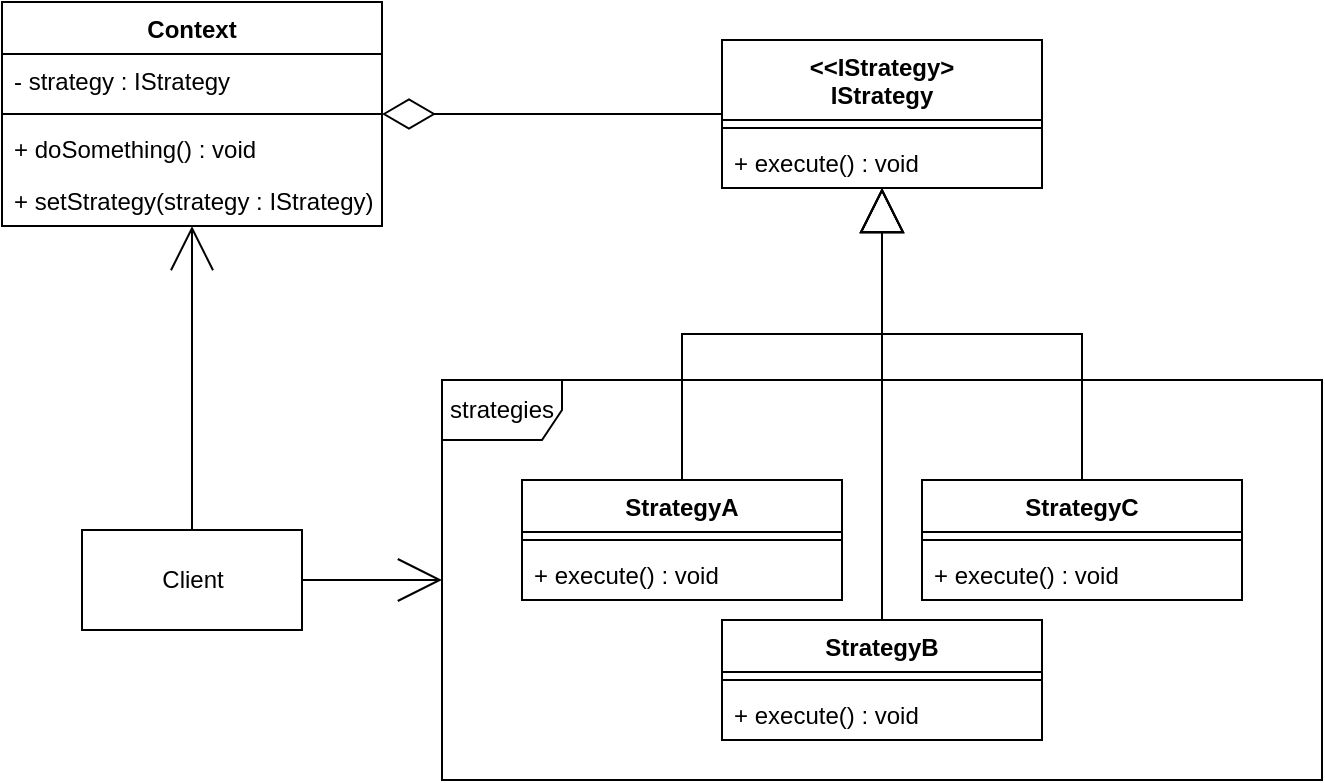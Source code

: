 <mxfile version="13.7.9" type="embed" pages="3"><diagram id="2H1r-UKmq5W1h1R0CIxt" name="definition"><mxGraphModel dx="1855" dy="914" grid="1" gridSize="10" guides="1" tooltips="1" connect="1" arrows="1" fold="1" page="1" pageScale="1" pageWidth="850" pageHeight="1100" math="0" shadow="0"><root><mxCell id="e2Mvlc5sR4nBUYm1DKYj-0"/><mxCell id="e2Mvlc5sR4nBUYm1DKYj-1" parent="e2Mvlc5sR4nBUYm1DKYj-0"/><mxCell id="e2Mvlc5sR4nBUYm1DKYj-33" value="strategies" style="shape=umlFrame;whiteSpace=wrap;html=1;" parent="e2Mvlc5sR4nBUYm1DKYj-1" vertex="1"><mxGeometry x="330" y="599" width="440" height="200" as="geometry"/></mxCell><mxCell id="e2Mvlc5sR4nBUYm1DKYj-28" value="Client" style="html=1;" parent="e2Mvlc5sR4nBUYm1DKYj-1" vertex="1"><mxGeometry x="150" y="674" width="110" height="50" as="geometry"/></mxCell><mxCell id="e2Mvlc5sR4nBUYm1DKYj-29" value="" style="endArrow=none;html=1;endSize=14;startArrow=diamondThin;startSize=24;startFill=0;edgeStyle=orthogonalEdgeStyle;align=left;verticalAlign=bottom;endFill=0;" parent="e2Mvlc5sR4nBUYm1DKYj-1" source="e2Mvlc5sR4nBUYm1DKYj-2" target="e2Mvlc5sR4nBUYm1DKYj-7" edge="1"><mxGeometry x="-1" y="3" relative="1" as="geometry"><mxPoint x="-70" y="699" as="sourcePoint"/><mxPoint x="90" y="699" as="targetPoint"/></mxGeometry></mxCell><mxCell id="e2Mvlc5sR4nBUYm1DKYj-32" value="" style="endArrow=open;endSize=20;html=1;" parent="e2Mvlc5sR4nBUYm1DKYj-1" source="e2Mvlc5sR4nBUYm1DKYj-28" target="e2Mvlc5sR4nBUYm1DKYj-2" edge="1"><mxGeometry width="160" relative="1" as="geometry"><mxPoint x="-10" y="609" as="sourcePoint"/><mxPoint x="190" y="529" as="targetPoint"/></mxGeometry></mxCell><mxCell id="e2Mvlc5sR4nBUYm1DKYj-34" value="" style="endArrow=block;endSize=20;endFill=0;html=1;rounded=0;edgeStyle=orthogonalEdgeStyle;" parent="e2Mvlc5sR4nBUYm1DKYj-1" source="e2Mvlc5sR4nBUYm1DKYj-15" target="e2Mvlc5sR4nBUYm1DKYj-7" edge="1"><mxGeometry width="160" relative="1" as="geometry"><mxPoint x="160" y="799" as="sourcePoint"/><mxPoint x="360" y="769" as="targetPoint"/></mxGeometry></mxCell><mxCell id="e2Mvlc5sR4nBUYm1DKYj-35" value="" style="endArrow=block;endSize=20;endFill=0;html=1;rounded=0;edgeStyle=orthogonalEdgeStyle;" parent="e2Mvlc5sR4nBUYm1DKYj-1" source="e2Mvlc5sR4nBUYm1DKYj-19" target="e2Mvlc5sR4nBUYm1DKYj-7" edge="1"><mxGeometry width="160" relative="1" as="geometry"><mxPoint x="460" y="659" as="sourcePoint"/><mxPoint x="530" y="513" as="targetPoint"/></mxGeometry></mxCell><mxCell id="e2Mvlc5sR4nBUYm1DKYj-36" value="" style="endArrow=block;endSize=20;endFill=0;html=1;rounded=0;edgeStyle=orthogonalEdgeStyle;" parent="e2Mvlc5sR4nBUYm1DKYj-1" source="e2Mvlc5sR4nBUYm1DKYj-22" target="e2Mvlc5sR4nBUYm1DKYj-7" edge="1"><mxGeometry width="160" relative="1" as="geometry"><mxPoint x="560" y="729" as="sourcePoint"/><mxPoint x="530" y="513" as="targetPoint"/></mxGeometry></mxCell><mxCell id="e2Mvlc5sR4nBUYm1DKYj-37" value="" style="endArrow=open;endSize=20;html=1;" parent="e2Mvlc5sR4nBUYm1DKYj-1" source="e2Mvlc5sR4nBUYm1DKYj-28" target="e2Mvlc5sR4nBUYm1DKYj-33" edge="1"><mxGeometry width="160" relative="1" as="geometry"><mxPoint x="215" y="659" as="sourcePoint"/><mxPoint x="215" y="532" as="targetPoint"/></mxGeometry></mxCell><mxCell id="e2Mvlc5sR4nBUYm1DKYj-7" value="&lt;&lt;IStrategy&gt;&#10;IStrategy" style="swimlane;fontStyle=1;align=center;verticalAlign=top;childLayout=stackLayout;horizontal=1;startSize=40;horizontalStack=0;resizeParent=1;resizeParentMax=0;resizeLast=0;collapsible=1;marginBottom=0;" parent="e2Mvlc5sR4nBUYm1DKYj-1" vertex="1"><mxGeometry x="470" y="429" width="160" height="74" as="geometry"/></mxCell><mxCell id="e2Mvlc5sR4nBUYm1DKYj-9" value="" style="line;strokeWidth=1;fillColor=none;align=left;verticalAlign=middle;spacingTop=-1;spacingLeft=3;spacingRight=3;rotatable=0;labelPosition=right;points=[];portConstraint=eastwest;" parent="e2Mvlc5sR4nBUYm1DKYj-7" vertex="1"><mxGeometry y="40" width="160" height="8" as="geometry"/></mxCell><mxCell id="e2Mvlc5sR4nBUYm1DKYj-10" value="+ execute() : void" style="text;strokeColor=none;fillColor=none;align=left;verticalAlign=top;spacingLeft=4;spacingRight=4;overflow=hidden;rotatable=0;points=[[0,0.5],[1,0.5]];portConstraint=eastwest;" parent="e2Mvlc5sR4nBUYm1DKYj-7" vertex="1"><mxGeometry y="48" width="160" height="26" as="geometry"/></mxCell><mxCell id="e2Mvlc5sR4nBUYm1DKYj-19" value="StrategyB" style="swimlane;fontStyle=1;align=center;verticalAlign=top;childLayout=stackLayout;horizontal=1;startSize=26;horizontalStack=0;resizeParent=1;resizeParentMax=0;resizeLast=0;collapsible=1;marginBottom=0;" parent="e2Mvlc5sR4nBUYm1DKYj-1" vertex="1"><mxGeometry x="470" y="719" width="160" height="60" as="geometry"/></mxCell><mxCell id="e2Mvlc5sR4nBUYm1DKYj-20" value="" style="line;strokeWidth=1;fillColor=none;align=left;verticalAlign=middle;spacingTop=-1;spacingLeft=3;spacingRight=3;rotatable=0;labelPosition=right;points=[];portConstraint=eastwest;" parent="e2Mvlc5sR4nBUYm1DKYj-19" vertex="1"><mxGeometry y="26" width="160" height="8" as="geometry"/></mxCell><mxCell id="e2Mvlc5sR4nBUYm1DKYj-21" value="+ execute() : void" style="text;strokeColor=none;fillColor=none;align=left;verticalAlign=top;spacingLeft=4;spacingRight=4;overflow=hidden;rotatable=0;points=[[0,0.5],[1,0.5]];portConstraint=eastwest;" parent="e2Mvlc5sR4nBUYm1DKYj-19" vertex="1"><mxGeometry y="34" width="160" height="26" as="geometry"/></mxCell><mxCell id="e2Mvlc5sR4nBUYm1DKYj-15" value="StrategyA" style="swimlane;fontStyle=1;align=center;verticalAlign=top;childLayout=stackLayout;horizontal=1;startSize=26;horizontalStack=0;resizeParent=1;resizeParentMax=0;resizeLast=0;collapsible=1;marginBottom=0;" parent="e2Mvlc5sR4nBUYm1DKYj-1" vertex="1"><mxGeometry x="370" y="649" width="160" height="60" as="geometry"/></mxCell><mxCell id="e2Mvlc5sR4nBUYm1DKYj-17" value="" style="line;strokeWidth=1;fillColor=none;align=left;verticalAlign=middle;spacingTop=-1;spacingLeft=3;spacingRight=3;rotatable=0;labelPosition=right;points=[];portConstraint=eastwest;" parent="e2Mvlc5sR4nBUYm1DKYj-15" vertex="1"><mxGeometry y="26" width="160" height="8" as="geometry"/></mxCell><mxCell id="e2Mvlc5sR4nBUYm1DKYj-18" value="+ execute() : void" style="text;strokeColor=none;fillColor=none;align=left;verticalAlign=top;spacingLeft=4;spacingRight=4;overflow=hidden;rotatable=0;points=[[0,0.5],[1,0.5]];portConstraint=eastwest;" parent="e2Mvlc5sR4nBUYm1DKYj-15" vertex="1"><mxGeometry y="34" width="160" height="26" as="geometry"/></mxCell><mxCell id="e2Mvlc5sR4nBUYm1DKYj-22" value="StrategyC" style="swimlane;fontStyle=1;align=center;verticalAlign=top;childLayout=stackLayout;horizontal=1;startSize=26;horizontalStack=0;resizeParent=1;resizeParentMax=0;resizeLast=0;collapsible=1;marginBottom=0;" parent="e2Mvlc5sR4nBUYm1DKYj-1" vertex="1"><mxGeometry x="570" y="649" width="160" height="60" as="geometry"/></mxCell><mxCell id="e2Mvlc5sR4nBUYm1DKYj-23" value="" style="line;strokeWidth=1;fillColor=none;align=left;verticalAlign=middle;spacingTop=-1;spacingLeft=3;spacingRight=3;rotatable=0;labelPosition=right;points=[];portConstraint=eastwest;" parent="e2Mvlc5sR4nBUYm1DKYj-22" vertex="1"><mxGeometry y="26" width="160" height="8" as="geometry"/></mxCell><mxCell id="e2Mvlc5sR4nBUYm1DKYj-24" value="+ execute() : void" style="text;strokeColor=none;fillColor=none;align=left;verticalAlign=top;spacingLeft=4;spacingRight=4;overflow=hidden;rotatable=0;points=[[0,0.5],[1,0.5]];portConstraint=eastwest;" parent="e2Mvlc5sR4nBUYm1DKYj-22" vertex="1"><mxGeometry y="34" width="160" height="26" as="geometry"/></mxCell><mxCell id="e2Mvlc5sR4nBUYm1DKYj-2" value="Context" style="swimlane;fontStyle=1;align=center;verticalAlign=top;childLayout=stackLayout;horizontal=1;startSize=26;horizontalStack=0;resizeParent=1;resizeParentMax=0;resizeLast=0;collapsible=1;marginBottom=0;" parent="e2Mvlc5sR4nBUYm1DKYj-1" vertex="1"><mxGeometry x="110" y="410" width="190" height="112" as="geometry"/></mxCell><mxCell id="e2Mvlc5sR4nBUYm1DKYj-3" value="- strategy : IStrategy" style="text;strokeColor=none;fillColor=none;align=left;verticalAlign=top;spacingLeft=4;spacingRight=4;overflow=hidden;rotatable=0;points=[[0,0.5],[1,0.5]];portConstraint=eastwest;" parent="e2Mvlc5sR4nBUYm1DKYj-2" vertex="1"><mxGeometry y="26" width="190" height="26" as="geometry"/></mxCell><mxCell id="e2Mvlc5sR4nBUYm1DKYj-4" value="" style="line;strokeWidth=1;fillColor=none;align=left;verticalAlign=middle;spacingTop=-1;spacingLeft=3;spacingRight=3;rotatable=0;labelPosition=right;points=[];portConstraint=eastwest;" parent="e2Mvlc5sR4nBUYm1DKYj-2" vertex="1"><mxGeometry y="52" width="190" height="8" as="geometry"/></mxCell><mxCell id="e2Mvlc5sR4nBUYm1DKYj-6" value="+ doSomething() : void" style="text;strokeColor=none;fillColor=none;align=left;verticalAlign=top;spacingLeft=4;spacingRight=4;overflow=hidden;rotatable=0;points=[[0,0.5],[1,0.5]];portConstraint=eastwest;" parent="e2Mvlc5sR4nBUYm1DKYj-2" vertex="1"><mxGeometry y="60" width="190" height="26" as="geometry"/></mxCell><mxCell id="e2Mvlc5sR4nBUYm1DKYj-5" value="+ setStrategy(strategy : IStrategy)" style="text;strokeColor=none;fillColor=none;align=left;verticalAlign=top;spacingLeft=4;spacingRight=4;overflow=hidden;rotatable=0;points=[[0,0.5],[1,0.5]];portConstraint=eastwest;" parent="e2Mvlc5sR4nBUYm1DKYj-2" vertex="1"><mxGeometry y="86" width="190" height="26" as="geometry"/></mxCell></root></mxGraphModel></diagram><diagram id="PN8dM30dJja1p0zS_vNu" name="master"><mxGraphModel dx="1855" dy="914" grid="1" gridSize="10" guides="1" tooltips="1" connect="1" arrows="1" fold="1" page="1" pageScale="1" pageWidth="850" pageHeight="1100" math="0" shadow="0"><root><mxCell id="0"/><mxCell id="1" parent="0"/><mxCell id="6" value="NavigationSystem" style="swimlane;fontStyle=1;align=center;verticalAlign=top;childLayout=stackLayout;horizontal=1;startSize=26;horizontalStack=0;resizeParent=1;resizeParentMax=0;resizeLast=0;collapsible=1;marginBottom=0;" parent="1" vertex="1"><mxGeometry x="300" y="249" width="390" height="190" as="geometry"/></mxCell><mxCell id="7" value="- transportMethod : TransportMethod" style="text;strokeColor=none;fillColor=none;align=left;verticalAlign=top;spacingLeft=4;spacingRight=4;overflow=hidden;rotatable=0;points=[[0,0.5],[1,0.5]];portConstraint=eastwest;" parent="6" vertex="1"><mxGeometry y="26" width="390" height="26" as="geometry"/></mxCell><mxCell id="8" value="" style="line;strokeWidth=1;fillColor=none;align=left;verticalAlign=middle;spacingTop=-1;spacingLeft=3;spacingRight=3;rotatable=0;labelPosition=right;points=[];portConstraint=eastwest;" parent="6" vertex="1"><mxGeometry y="52" width="390" height="8" as="geometry"/></mxCell><mxCell id="9" value="+ findRoute(String startingPoint, String destinationPoint) : Route" style="text;strokeColor=none;fillColor=none;align=left;verticalAlign=top;spacingLeft=4;spacingRight=4;overflow=hidden;rotatable=0;points=[[0,0.5],[1,0.5]];portConstraint=eastwest;" parent="6" vertex="1"><mxGeometry y="60" width="390" height="26" as="geometry"/></mxCell><mxCell id="14" value="+ setTransportMethod(TransportMethod method) : void" style="text;strokeColor=none;fillColor=none;align=left;verticalAlign=top;spacingLeft=4;spacingRight=4;overflow=hidden;rotatable=0;points=[[0,0.5],[1,0.5]];portConstraint=eastwest;" parent="6" vertex="1"><mxGeometry y="86" width="390" height="26" as="geometry"/></mxCell><mxCell id="29" value="- findCarRoute(String startingPoint, String destinationPoint) : Route" style="text;strokeColor=none;fillColor=none;align=left;verticalAlign=top;spacingLeft=4;spacingRight=4;overflow=hidden;rotatable=0;points=[[0,0.5],[1,0.5]];portConstraint=eastwest;" parent="6" vertex="1"><mxGeometry y="112" width="390" height="26" as="geometry"/></mxCell><mxCell id="30" value="- findBusRoute(String startingPoint, String destinationPoint) : Route" style="text;strokeColor=none;fillColor=none;align=left;verticalAlign=top;spacingLeft=4;spacingRight=4;overflow=hidden;rotatable=0;points=[[0,0.5],[1,0.5]];portConstraint=eastwest;" parent="6" vertex="1"><mxGeometry y="138" width="390" height="26" as="geometry"/></mxCell><mxCell id="31" value="- findWalkingRoute(String startingPoint, String destinationPoint) : Route" style="text;strokeColor=none;fillColor=none;align=left;verticalAlign=top;spacingLeft=4;spacingRight=4;overflow=hidden;rotatable=0;points=[[0,0.5],[1,0.5]];portConstraint=eastwest;" parent="6" vertex="1"><mxGeometry y="164" width="390" height="26" as="geometry"/></mxCell><mxCell id="16" value="" style="endArrow=open;endSize=12;html=1;" parent="1" source="6" target="10" edge="1"><mxGeometry width="160" relative="1" as="geometry"><mxPoint x="370" y="530" as="sourcePoint"/><mxPoint x="530" y="530" as="targetPoint"/></mxGeometry></mxCell><mxCell id="25" value="" style="endArrow=open;endSize=12;html=1;edgeStyle=orthogonalEdgeStyle;rounded=0;" parent="1" source="6" target="21" edge="1"><mxGeometry width="160" relative="1" as="geometry"><mxPoint x="310" y="315" as="sourcePoint"/><mxPoint x="240" y="315" as="targetPoint"/><Array as="points"><mxPoint x="470" y="170"/></Array></mxGeometry></mxCell><mxCell id="10" value="&lt;&lt;enum&gt;&gt;&#10;TransportMethod" style="swimlane;fontStyle=1;childLayout=stackLayout;horizontal=1;startSize=30;fillColor=none;horizontalStack=0;resizeParent=1;resizeParentMax=0;resizeLast=0;collapsible=1;marginBottom=0;" parent="1" vertex="1"><mxGeometry x="80" y="290" width="140" height="108" as="geometry"/></mxCell><mxCell id="11" value="Walking" style="text;strokeColor=none;fillColor=none;align=left;verticalAlign=top;spacingLeft=4;spacingRight=4;overflow=hidden;rotatable=0;points=[[0,0.5],[1,0.5]];portConstraint=eastwest;" parent="10" vertex="1"><mxGeometry y="30" width="140" height="26" as="geometry"/></mxCell><mxCell id="12" value="Car" style="text;strokeColor=none;fillColor=none;align=left;verticalAlign=top;spacingLeft=4;spacingRight=4;overflow=hidden;rotatable=0;points=[[0,0.5],[1,0.5]];portConstraint=eastwest;" parent="10" vertex="1"><mxGeometry y="56" width="140" height="26" as="geometry"/></mxCell><mxCell id="13" value="Bus" style="text;strokeColor=none;fillColor=none;align=left;verticalAlign=top;spacingLeft=4;spacingRight=4;overflow=hidden;rotatable=0;points=[[0,0.5],[1,0.5]];portConstraint=eastwest;" parent="10" vertex="1"><mxGeometry y="82" width="140" height="26" as="geometry"/></mxCell><mxCell id="21" value="Route" style="swimlane;fontStyle=1;align=center;verticalAlign=top;childLayout=stackLayout;horizontal=1;startSize=26;horizontalStack=0;resizeParent=1;resizeParentMax=0;resizeLast=0;collapsible=1;marginBottom=0;" parent="1" vertex="1"><mxGeometry x="410" y="90" width="160" height="86" as="geometry"/></mxCell><mxCell id="22" value="- waypoints : String[]" style="text;strokeColor=none;fillColor=none;align=left;verticalAlign=top;spacingLeft=4;spacingRight=4;overflow=hidden;rotatable=0;points=[[0,0.5],[1,0.5]];portConstraint=eastwest;" parent="21" vertex="1"><mxGeometry y="26" width="160" height="26" as="geometry"/></mxCell><mxCell id="23" value="" style="line;strokeWidth=1;fillColor=none;align=left;verticalAlign=middle;spacingTop=-1;spacingLeft=3;spacingRight=3;rotatable=0;labelPosition=right;points=[];portConstraint=eastwest;" parent="21" vertex="1"><mxGeometry y="52" width="160" height="8" as="geometry"/></mxCell><mxCell id="24" value="+ Route(String... waypoints)" style="text;strokeColor=none;fillColor=none;align=left;verticalAlign=top;spacingLeft=4;spacingRight=4;overflow=hidden;rotatable=0;points=[[0,0.5],[1,0.5]];portConstraint=eastwest;" parent="21" vertex="1"><mxGeometry y="60" width="160" height="26" as="geometry"/></mxCell></root></mxGraphModel></diagram><diagram name="solution" id="D8sKRP1oS2yhG3VYsqZf"><mxGraphModel dx="1875" dy="927" grid="1" gridSize="10" guides="1" tooltips="1" connect="1" arrows="1" fold="1" page="1" pageScale="1" pageWidth="850" pageHeight="1100" math="0" shadow="0"><root><mxCell id="wlqWlhn2EDavPCWK1rCe-0"/><mxCell id="wlqWlhn2EDavPCWK1rCe-1" parent="wlqWlhn2EDavPCWK1rCe-0"/><mxCell id="ZKSETpBLUrU4-MuXyClp-0" value="NavigationSystem" style="swimlane;fontStyle=1;align=center;verticalAlign=top;childLayout=stackLayout;horizontal=1;startSize=26;horizontalStack=0;resizeParent=1;resizeParentMax=0;resizeLast=0;collapsible=1;marginBottom=0;" parent="wlqWlhn2EDavPCWK1rCe-1" vertex="1"><mxGeometry x="310" y="259" width="390" height="242" as="geometry"/></mxCell><mxCell id="ZKSETpBLUrU4-MuXyClp-1" value="- transportMethod : TransportMethod" style="text;strokeColor=none;fillColor=#FF9999;align=left;verticalAlign=top;spacingLeft=4;spacingRight=4;overflow=hidden;rotatable=0;points=[[0,0.5],[1,0.5]];portConstraint=eastwest;" parent="ZKSETpBLUrU4-MuXyClp-0" vertex="1"><mxGeometry y="26" width="390" height="26" as="geometry"/></mxCell><mxCell id="ZKSETpBLUrU4-MuXyClp-23" value="- routeStrategy : IRouteStrategy" style="text;strokeColor=none;fillColor=none;align=left;verticalAlign=top;spacingLeft=4;spacingRight=4;overflow=hidden;rotatable=0;points=[[0,0.5],[1,0.5]];portConstraint=eastwest;" parent="ZKSETpBLUrU4-MuXyClp-0" vertex="1"><mxGeometry y="52" width="390" height="26" as="geometry"/></mxCell><mxCell id="ZKSETpBLUrU4-MuXyClp-2" value="" style="line;strokeWidth=1;fillColor=none;align=left;verticalAlign=middle;spacingTop=-1;spacingLeft=3;spacingRight=3;rotatable=0;labelPosition=right;points=[];portConstraint=eastwest;" parent="ZKSETpBLUrU4-MuXyClp-0" vertex="1"><mxGeometry y="78" width="390" height="8" as="geometry"/></mxCell><mxCell id="ZKSETpBLUrU4-MuXyClp-3" value="+ findRoute(String startingPoint, String destinationPoint) : Route" style="text;strokeColor=none;fillColor=none;align=left;verticalAlign=top;spacingLeft=4;spacingRight=4;overflow=hidden;rotatable=0;points=[[0,0.5],[1,0.5]];portConstraint=eastwest;" parent="ZKSETpBLUrU4-MuXyClp-0" vertex="1"><mxGeometry y="86" width="390" height="26" as="geometry"/></mxCell><mxCell id="ZKSETpBLUrU4-MuXyClp-4" value="+ setTransportMethod(TransportMethod method) : void" style="text;strokeColor=none;fillColor=#FF9999;align=left;verticalAlign=top;spacingLeft=4;spacingRight=4;overflow=hidden;rotatable=0;points=[[0,0.5],[1,0.5]];portConstraint=eastwest;" parent="ZKSETpBLUrU4-MuXyClp-0" vertex="1"><mxGeometry y="112" width="390" height="26" as="geometry"/></mxCell><mxCell id="ZKSETpBLUrU4-MuXyClp-24" value="+ setRouteStrategy(IRouteStrategy routeStrategy) : void" style="text;strokeColor=none;fillColor=none;align=left;verticalAlign=top;spacingLeft=4;spacingRight=4;overflow=hidden;rotatable=0;points=[[0,0.5],[1,0.5]];portConstraint=eastwest;" parent="ZKSETpBLUrU4-MuXyClp-0" vertex="1"><mxGeometry y="138" width="390" height="26" as="geometry"/></mxCell><mxCell id="ZKSETpBLUrU4-MuXyClp-5" value="- findCarRoute(String startingPoint, String destinationPoint) : Route" style="text;strokeColor=none;fillColor=#FF9999;align=left;verticalAlign=top;spacingLeft=4;spacingRight=4;overflow=hidden;rotatable=0;points=[[0,0.5],[1,0.5]];portConstraint=eastwest;" parent="ZKSETpBLUrU4-MuXyClp-0" vertex="1"><mxGeometry y="164" width="390" height="26" as="geometry"/></mxCell><mxCell id="ZKSETpBLUrU4-MuXyClp-6" value="- findBusRoute(String startingPoint, String destinationPoint) : Route" style="text;strokeColor=none;fillColor=#FF9999;align=left;verticalAlign=top;spacingLeft=4;spacingRight=4;overflow=hidden;rotatable=0;points=[[0,0.5],[1,0.5]];portConstraint=eastwest;" parent="ZKSETpBLUrU4-MuXyClp-0" vertex="1"><mxGeometry y="190" width="390" height="26" as="geometry"/></mxCell><mxCell id="ZKSETpBLUrU4-MuXyClp-7" value="- findWalkingRoute(String startingPoint, String destinationPoint) : Route" style="text;strokeColor=none;fillColor=#FF9999;align=left;verticalAlign=top;spacingLeft=4;spacingRight=4;overflow=hidden;rotatable=0;points=[[0,0.5],[1,0.5]];portConstraint=eastwest;" parent="ZKSETpBLUrU4-MuXyClp-0" vertex="1"><mxGeometry y="216" width="390" height="26" as="geometry"/></mxCell><mxCell id="ZKSETpBLUrU4-MuXyClp-9" value="" style="endArrow=open;endSize=12;html=1;edgeStyle=orthogonalEdgeStyle;rounded=0;" parent="wlqWlhn2EDavPCWK1rCe-1" source="ZKSETpBLUrU4-MuXyClp-0" target="ZKSETpBLUrU4-MuXyClp-10" edge="1"><mxGeometry width="160" relative="1" as="geometry"><mxPoint x="320" y="325" as="sourcePoint"/><mxPoint x="250" y="325" as="targetPoint"/><Array as="points"><mxPoint x="480" y="180"/></Array></mxGeometry></mxCell><mxCell id="ZKSETpBLUrU4-MuXyClp-19" value="&lt;&lt;enum&gt;&gt;&#10;TransportMethod" style="swimlane;fontStyle=1;childLayout=stackLayout;horizontal=1;startSize=30;fillColor=#990000;horizontalStack=0;resizeParent=1;resizeParentMax=0;resizeLast=0;collapsible=1;marginBottom=0;" parent="wlqWlhn2EDavPCWK1rCe-1" vertex="1"><mxGeometry x="90" y="300" width="140" height="108" as="geometry"/></mxCell><mxCell id="ZKSETpBLUrU4-MuXyClp-20" value="Walking" style="text;strokeColor=none;fillColor=#FF9999;align=left;verticalAlign=top;spacingLeft=4;spacingRight=4;overflow=hidden;rotatable=0;points=[[0,0.5],[1,0.5]];portConstraint=eastwest;" parent="ZKSETpBLUrU4-MuXyClp-19" vertex="1"><mxGeometry y="30" width="140" height="26" as="geometry"/></mxCell><mxCell id="ZKSETpBLUrU4-MuXyClp-21" value="Car" style="text;strokeColor=none;fillColor=#FF9999;align=left;verticalAlign=top;spacingLeft=4;spacingRight=4;overflow=hidden;rotatable=0;points=[[0,0.5],[1,0.5]];portConstraint=eastwest;" parent="ZKSETpBLUrU4-MuXyClp-19" vertex="1"><mxGeometry y="56" width="140" height="26" as="geometry"/></mxCell><mxCell id="ZKSETpBLUrU4-MuXyClp-22" value="Bus" style="text;strokeColor=none;fillColor=#FF9999;align=left;verticalAlign=top;spacingLeft=4;spacingRight=4;overflow=hidden;rotatable=0;points=[[0,0.5],[1,0.5]];portConstraint=eastwest;" parent="ZKSETpBLUrU4-MuXyClp-19" vertex="1"><mxGeometry y="82" width="140" height="26" as="geometry"/></mxCell><mxCell id="ZKSETpBLUrU4-MuXyClp-25" value="" style="endArrow=open;endSize=12;html=1;edgeStyle=orthogonalEdgeStyle;rounded=0;" parent="wlqWlhn2EDavPCWK1rCe-1" source="ZKSETpBLUrU4-MuXyClp-0" target="wlqWlhn2EDavPCWK1rCe-25" edge="1"><mxGeometry width="160" relative="1" as="geometry"><mxPoint x="490" y="269" as="sourcePoint"/><mxPoint x="260" y="190" as="targetPoint"/><Array as="points"><mxPoint x="490" y="620"/><mxPoint x="490" y="620"/></Array></mxGeometry></mxCell><mxCell id="wlqWlhn2EDavPCWK1rCe-25" value="&lt;&lt;interface&gt;&gt;&#10;IRouteStrategy" style="swimlane;fontStyle=1;align=center;verticalAlign=top;childLayout=stackLayout;horizontal=1;startSize=40;horizontalStack=0;resizeParent=1;resizeParentMax=0;resizeLast=0;collapsible=1;marginBottom=0;" parent="wlqWlhn2EDavPCWK1rCe-1" vertex="1"><mxGeometry x="310" y="550" width="370" height="74" as="geometry"/></mxCell><mxCell id="wlqWlhn2EDavPCWK1rCe-27" value="" style="line;strokeWidth=1;fillColor=none;align=left;verticalAlign=middle;spacingTop=-1;spacingLeft=3;spacingRight=3;rotatable=0;labelPosition=right;points=[];portConstraint=eastwest;" parent="wlqWlhn2EDavPCWK1rCe-25" vertex="1"><mxGeometry y="40" width="370" height="8" as="geometry"/></mxCell><mxCell id="zUOOl3L9m4wXKFwOTCNL-0" value="+ findRoute(String startingPoint, String destinationPoint) : Route" style="text;strokeColor=none;fillColor=none;align=left;verticalAlign=top;spacingLeft=4;spacingRight=4;overflow=hidden;rotatable=0;points=[[0,0.5],[1,0.5]];portConstraint=eastwest;" parent="wlqWlhn2EDavPCWK1rCe-25" vertex="1"><mxGeometry y="48" width="370" height="26" as="geometry"/></mxCell><mxCell id="ZKSETpBLUrU4-MuXyClp-10" value="Route" style="swimlane;fontStyle=1;align=center;verticalAlign=top;childLayout=stackLayout;horizontal=1;startSize=26;horizontalStack=0;resizeParent=1;resizeParentMax=0;resizeLast=0;collapsible=1;marginBottom=0;" parent="wlqWlhn2EDavPCWK1rCe-1" vertex="1"><mxGeometry x="425" y="110" width="160" height="86" as="geometry"/></mxCell><mxCell id="ZKSETpBLUrU4-MuXyClp-11" value="- waypoints : String[]" style="text;strokeColor=none;fillColor=none;align=left;verticalAlign=top;spacingLeft=4;spacingRight=4;overflow=hidden;rotatable=0;points=[[0,0.5],[1,0.5]];portConstraint=eastwest;" parent="ZKSETpBLUrU4-MuXyClp-10" vertex="1"><mxGeometry y="26" width="160" height="26" as="geometry"/></mxCell><mxCell id="ZKSETpBLUrU4-MuXyClp-12" value="" style="line;strokeWidth=1;fillColor=none;align=left;verticalAlign=middle;spacingTop=-1;spacingLeft=3;spacingRight=3;rotatable=0;labelPosition=right;points=[];portConstraint=eastwest;" parent="ZKSETpBLUrU4-MuXyClp-10" vertex="1"><mxGeometry y="52" width="160" height="8" as="geometry"/></mxCell><mxCell id="ZKSETpBLUrU4-MuXyClp-13" value="+ Route(String... waypoints)" style="text;strokeColor=none;fillColor=none;align=left;verticalAlign=top;spacingLeft=4;spacingRight=4;overflow=hidden;rotatable=0;points=[[0,0.5],[1,0.5]];portConstraint=eastwest;" parent="ZKSETpBLUrU4-MuXyClp-10" vertex="1"><mxGeometry y="60" width="160" height="26" as="geometry"/></mxCell><mxCell id="i5q990ND6fimi39nlpKB-4" value="CarRouteStrategy" style="swimlane;fontStyle=1;align=center;verticalAlign=top;childLayout=stackLayout;horizontal=1;startSize=26;horizontalStack=0;resizeParent=1;resizeParentMax=0;resizeLast=0;collapsible=1;marginBottom=0;" parent="wlqWlhn2EDavPCWK1rCe-1" vertex="1"><mxGeometry x="160" y="690" width="160" height="34" as="geometry"/></mxCell><mxCell id="i5q990ND6fimi39nlpKB-6" value="" style="line;strokeWidth=1;fillColor=none;align=left;verticalAlign=middle;spacingTop=-1;spacingLeft=3;spacingRight=3;rotatable=0;labelPosition=right;points=[];portConstraint=eastwest;" parent="i5q990ND6fimi39nlpKB-4" vertex="1"><mxGeometry y="26" width="160" height="8" as="geometry"/></mxCell><mxCell id="i5q990ND6fimi39nlpKB-8" value="BusRouteStrategy" style="swimlane;fontStyle=1;align=center;verticalAlign=top;childLayout=stackLayout;horizontal=1;startSize=26;horizontalStack=0;resizeParent=1;resizeParentMax=0;resizeLast=0;collapsible=1;marginBottom=0;" parent="wlqWlhn2EDavPCWK1rCe-1" vertex="1"><mxGeometry x="380" y="690" width="160" height="34" as="geometry"/></mxCell><mxCell id="i5q990ND6fimi39nlpKB-10" value="" style="line;strokeWidth=1;fillColor=none;align=left;verticalAlign=middle;spacingTop=-1;spacingLeft=3;spacingRight=3;rotatable=0;labelPosition=right;points=[];portConstraint=eastwest;" parent="i5q990ND6fimi39nlpKB-8" vertex="1"><mxGeometry y="26" width="160" height="8" as="geometry"/></mxCell><mxCell id="i5q990ND6fimi39nlpKB-12" value="BicycleRouteStrategy" style="swimlane;fontStyle=1;align=center;verticalAlign=top;childLayout=stackLayout;horizontal=1;startSize=26;horizontalStack=0;resizeParent=1;resizeParentMax=0;resizeLast=0;collapsible=1;marginBottom=0;" parent="wlqWlhn2EDavPCWK1rCe-1" vertex="1"><mxGeometry x="580" y="690" width="160" height="34" as="geometry"/></mxCell><mxCell id="i5q990ND6fimi39nlpKB-14" value="" style="line;strokeWidth=1;fillColor=none;align=left;verticalAlign=middle;spacingTop=-1;spacingLeft=3;spacingRight=3;rotatable=0;labelPosition=right;points=[];portConstraint=eastwest;" parent="i5q990ND6fimi39nlpKB-12" vertex="1"><mxGeometry y="26" width="160" height="8" as="geometry"/></mxCell><mxCell id="i5q990ND6fimi39nlpKB-16" value="" style="endArrow=block;endSize=16;endFill=0;html=1;rounded=0;edgeStyle=orthogonalEdgeStyle;" parent="wlqWlhn2EDavPCWK1rCe-1" source="i5q990ND6fimi39nlpKB-4" target="wlqWlhn2EDavPCWK1rCe-25" edge="1"><mxGeometry width="160" relative="1" as="geometry"><mxPoint x="150" y="870" as="sourcePoint"/><mxPoint x="310" y="870" as="targetPoint"/><Array as="points"><mxPoint x="240" y="660"/><mxPoint x="505" y="660"/></Array></mxGeometry></mxCell><mxCell id="i5q990ND6fimi39nlpKB-18" value="" style="endArrow=block;endSize=16;endFill=0;html=1;rounded=0;edgeStyle=orthogonalEdgeStyle;" parent="wlqWlhn2EDavPCWK1rCe-1" source="i5q990ND6fimi39nlpKB-8" target="wlqWlhn2EDavPCWK1rCe-25" edge="1"><mxGeometry width="160" relative="1" as="geometry"><mxPoint x="250" y="700" as="sourcePoint"/><mxPoint x="515" y="634" as="targetPoint"/><Array as="points"><mxPoint x="460" y="660"/><mxPoint x="505" y="660"/></Array></mxGeometry></mxCell><mxCell id="i5q990ND6fimi39nlpKB-19" value="" style="endArrow=block;endSize=16;endFill=0;html=1;rounded=0;edgeStyle=orthogonalEdgeStyle;" parent="wlqWlhn2EDavPCWK1rCe-1" source="i5q990ND6fimi39nlpKB-12" target="wlqWlhn2EDavPCWK1rCe-25" edge="1"><mxGeometry width="160" relative="1" as="geometry"><mxPoint x="250" y="700" as="sourcePoint"/><mxPoint x="515" y="634" as="targetPoint"/><Array as="points"><mxPoint x="660" y="660"/><mxPoint x="505" y="660"/></Array></mxGeometry></mxCell></root></mxGraphModel></diagram></mxfile>
